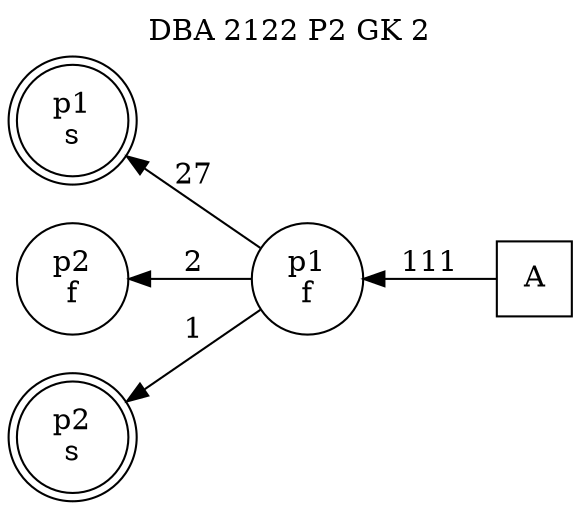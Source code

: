 digraph DBA_2122_P2_GK_2_GOOD {
labelloc="tl"
label= " DBA 2122 P2 GK 2 "
rankdir="RL";
graph [ size=" 10 , 10 !"]

"A" [shape="square" label="A"]
"p1_f" [shape="circle" label="p1
f"]
"p1_s" [shape="doublecircle" label="p1
s"]
"p2_f" [shape="circle" label="p2
f"]
"p2_s" [shape="doublecircle" label="p2
s"]
"A" -> "p1_f" [ label=111]
"p1_f" -> "p1_s" [ label=27]
"p1_f" -> "p2_f" [ label=2]
"p1_f" -> "p2_s" [ label=1]
}
